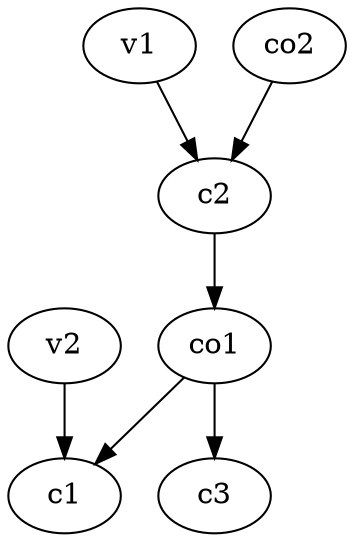 strict digraph  {
c1;
c2;
c3;
v1;
v2;
co1;
co2;
c2 -> co1  [weight=1];
v1 -> c2  [weight=1];
v2 -> c1  [weight=1];
co1 -> c3  [weight=1];
co1 -> c1  [weight=1];
co2 -> c2  [weight=1];
}
